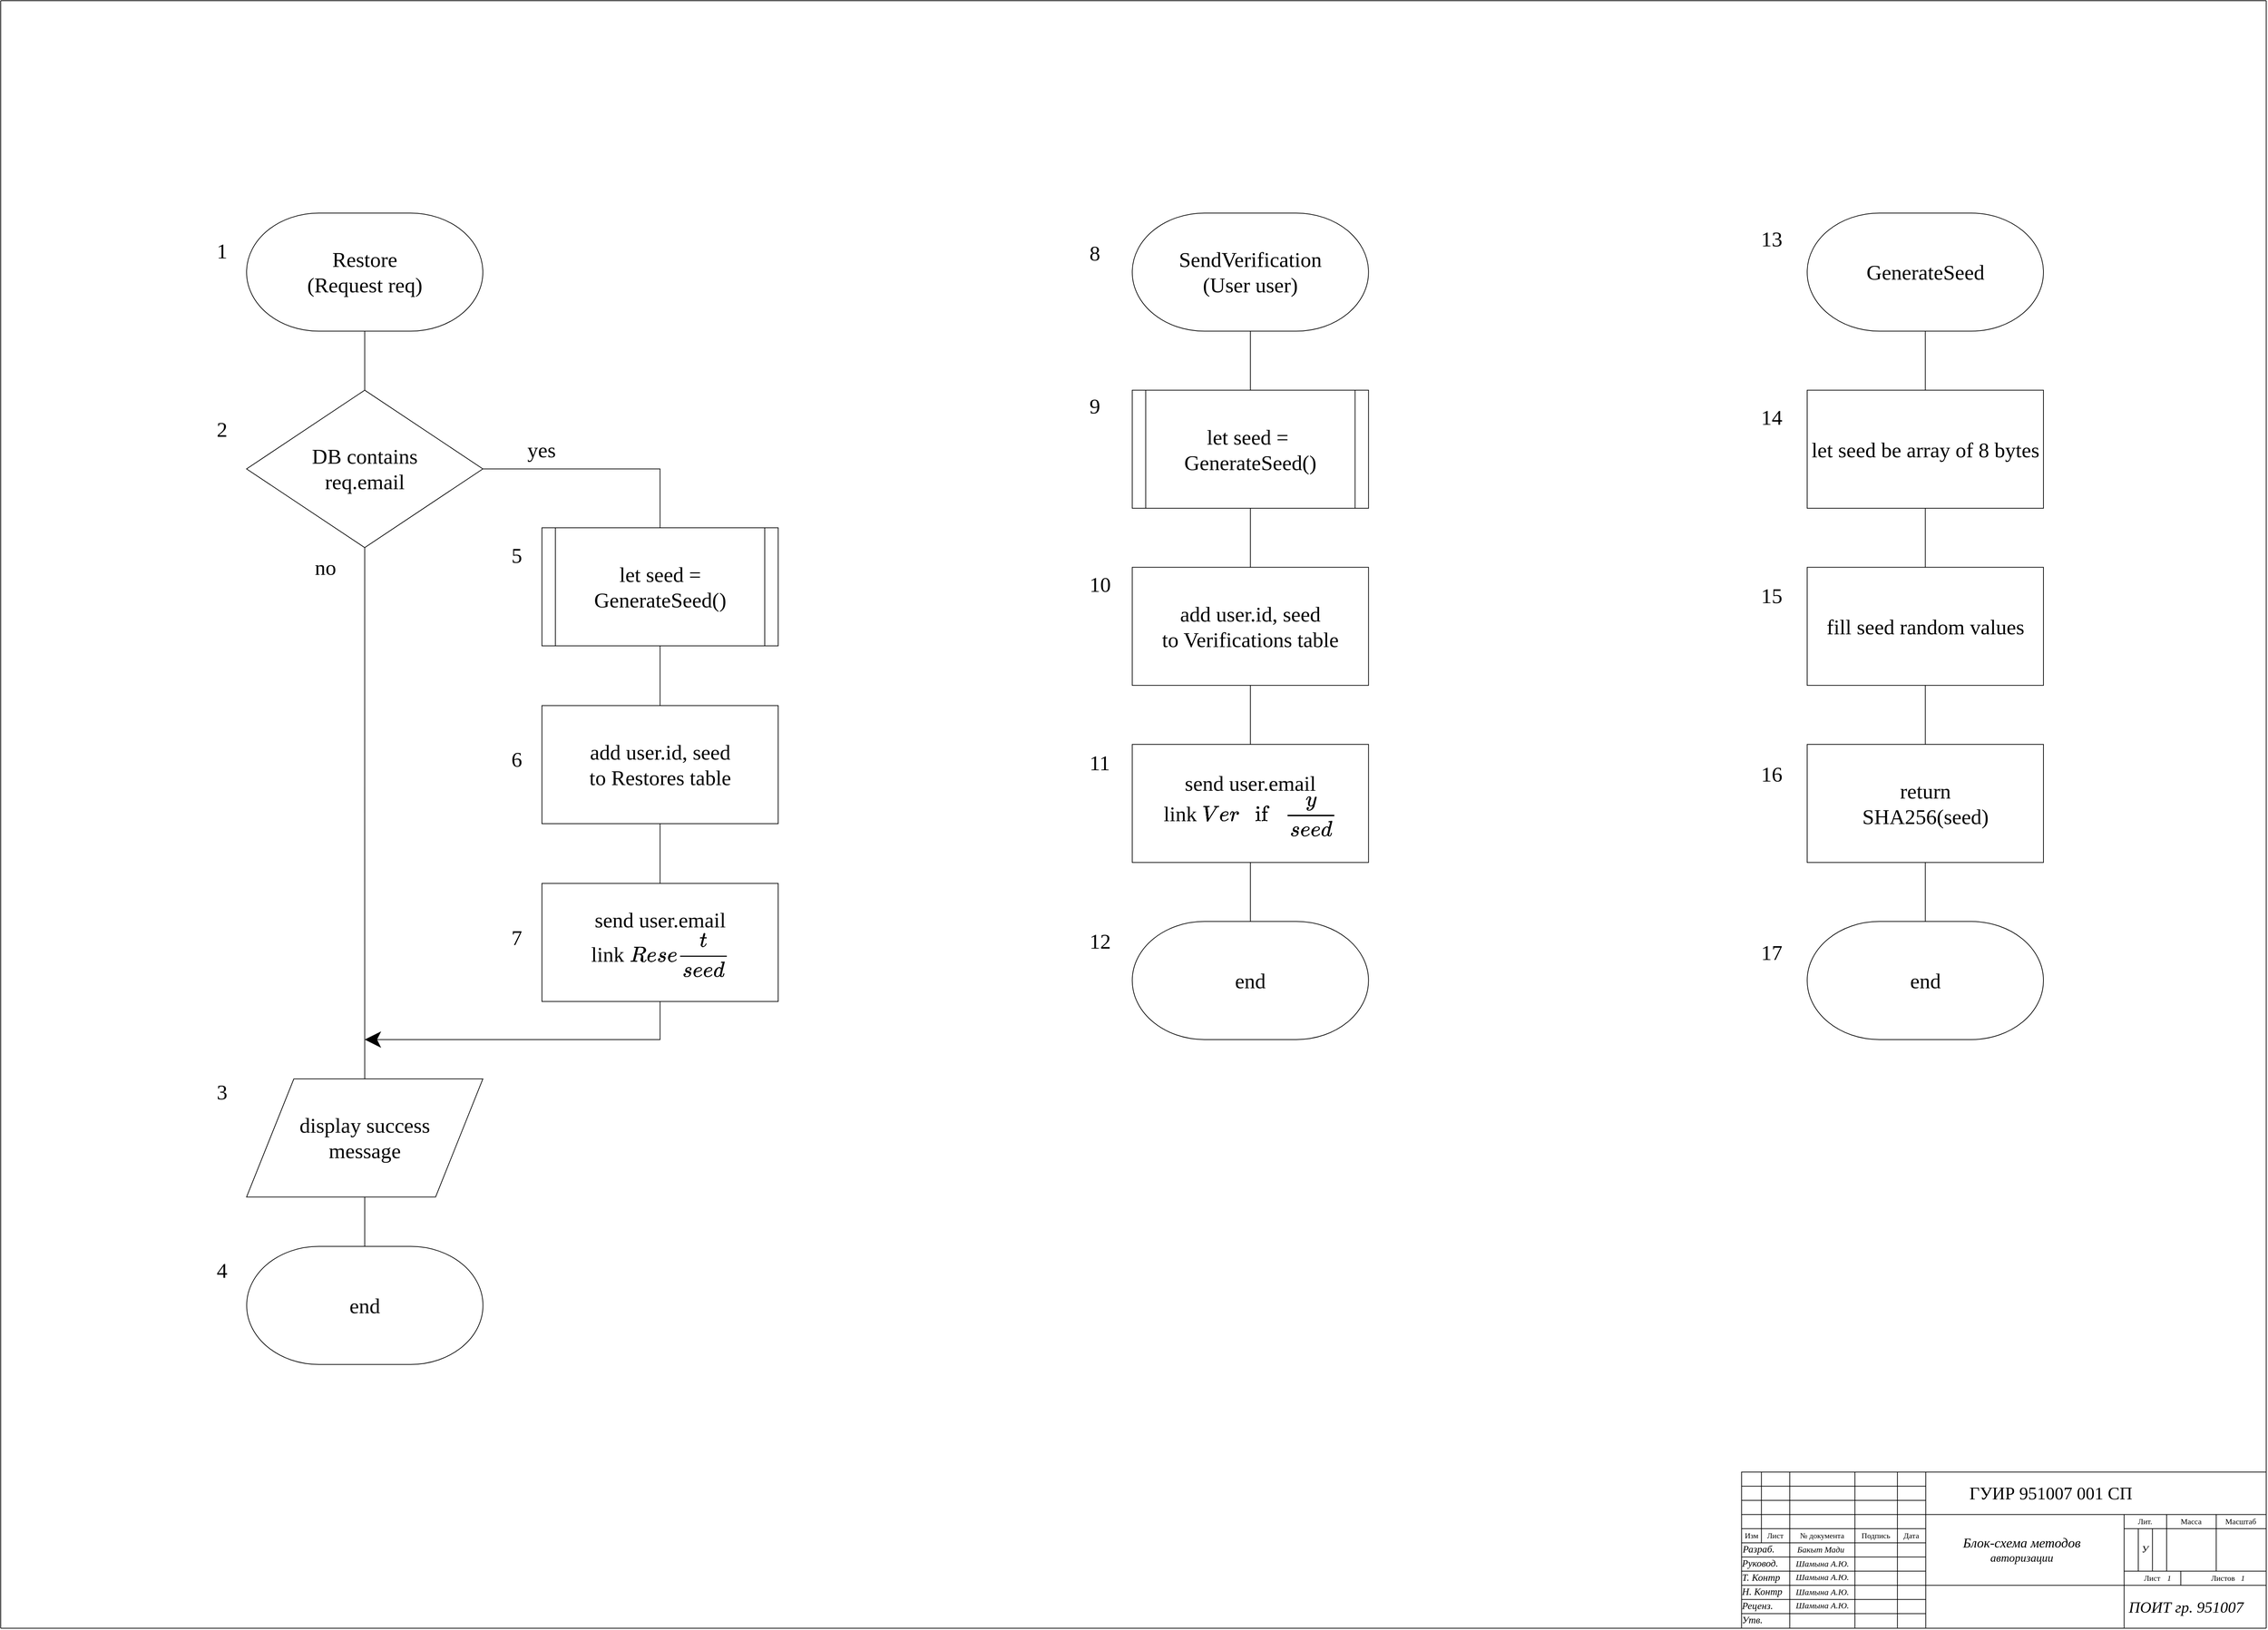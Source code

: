 <mxfile version="11.3.0" type="device" pages="1"><diagram id="W2iR79y-Zntl_1oU9Diz" name="Page-1"><mxGraphModel dx="3367" dy="2063" grid="1" gridSize="3.937" guides="1" tooltips="1" connect="1" arrows="1" fold="1" page="1" pageScale="1" pageWidth="3300" pageHeight="2339" math="0" shadow="0"><root><mxCell id="0"/><mxCell id="1" parent="0"/><mxCell id="3f8Hcnqa-kDIYTXK1o3N-198" value="" style="endArrow=none;html=1;fontFamily=Times New Roman;fontSize=30;strokeWidth=1;" edge="1" parent="1"><mxGeometry width="50" height="50" relative="1" as="geometry"><mxPoint x="80" y="20" as="sourcePoint"/><mxPoint x="80" y="2319" as="targetPoint"/></mxGeometry></mxCell><mxCell id="3f8Hcnqa-kDIYTXK1o3N-199" value="" style="endArrow=none;html=1;strokeWidth=1;fontFamily=Times New Roman;fontSize=30;" edge="1" parent="1"><mxGeometry width="50" height="50" relative="1" as="geometry"><mxPoint x="80" y="2319" as="sourcePoint"/><mxPoint x="3278" y="2319" as="targetPoint"/></mxGeometry></mxCell><mxCell id="3f8Hcnqa-kDIYTXK1o3N-200" value="" style="endArrow=none;html=1;strokeWidth=1;fontFamily=Times New Roman;fontSize=30;" edge="1" parent="1"><mxGeometry width="50" height="50" relative="1" as="geometry"><mxPoint x="3278" y="2319" as="sourcePoint"/><mxPoint x="3278" y="20" as="targetPoint"/></mxGeometry></mxCell><mxCell id="3f8Hcnqa-kDIYTXK1o3N-201" value="" style="endArrow=none;html=1;strokeWidth=1;fontFamily=Times New Roman;fontSize=30;" edge="1" parent="1"><mxGeometry width="50" height="50" relative="1" as="geometry"><mxPoint x="80" y="20" as="sourcePoint"/><mxPoint x="3278" y="20" as="targetPoint"/></mxGeometry></mxCell><mxCell id="3f8Hcnqa-kDIYTXK1o3N-205" value="&lt;p style=&quot;margin-left: 0 ; margin-right: 0 ; margin-top: 0px ; margin-bottom: 0px ; text-indent: 0 ; direction: ltr&quot;&gt;&lt;font style=&quot;font-size: 12px ; font-family: &amp;#34;times new roman&amp;#34; ; color: #000000 ; direction: ltr ; letter-spacing: 0px ; line-height: 120% ; opacity: 1&quot;&gt;&lt;i&gt;Шамына А.Ю.&lt;br&gt;&lt;/i&gt;&lt;/font&gt;&lt;/p&gt;" style="verticalAlign=middle;align=left;vsdxID=846;fillColor=none;gradientColor=none;shape=stencil(nZBLDoAgDERP0z3SIyjew0SURgSD+Lu9kMZoXLhwN9O+tukAlrNpJg1SzDH4QW/URgNYgZTkjA4UkwJUgGXng+6DX1zLfmoymdXo17xh5zmRJ6Q42BWCfc2oJfdAr+Yv+AP9Cb7OJ3H/2JG1HNGz/84klThPVCc=);strokeColor=none;spacingTop=-1;spacingBottom=-1;spacingLeft=-1;spacingRight=-1;labelBackgroundColor=none;rounded=0;html=1;whiteSpace=wrap;" vertex="1" parent="1"><mxGeometry x="2613.318" y="2239.358" width="84" height="16" as="geometry"/></mxCell><mxCell id="3f8Hcnqa-kDIYTXK1o3N-207" value="&lt;p style=&quot;margin-left: 0 ; margin-right: 0 ; margin-top: 0px ; margin-bottom: 0px ; text-indent: 0 ; direction: ltr&quot;&gt;&lt;font style=&quot;font-size: 12px ; font-family: &amp;#34;times new roman&amp;#34; ; color: #000000 ; direction: ltr ; letter-spacing: 0px ; line-height: 120% ; opacity: 1&quot;&gt;&lt;i&gt;Шамына А.Ю.&lt;br&gt;&lt;/i&gt;&lt;/font&gt;&lt;/p&gt;" style="verticalAlign=middle;align=left;vsdxID=846;fillColor=none;gradientColor=none;shape=stencil(nZBLDoAgDERP0z3SIyjew0SURgSD+Lu9kMZoXLhwN9O+tukAlrNpJg1SzDH4QW/URgNYgZTkjA4UkwJUgGXng+6DX1zLfmoymdXo17xh5zmRJ6Q42BWCfc2oJfdAr+Yv+AP9Cb7OJ3H/2JG1HNGz/84klThPVCc=);strokeColor=none;spacingTop=-1;spacingBottom=-1;spacingLeft=-1;spacingRight=-1;labelBackgroundColor=none;rounded=0;html=1;whiteSpace=wrap;" vertex="1" parent="1"><mxGeometry x="2613.192" y="2260.232" width="84" height="16" as="geometry"/></mxCell><mxCell id="3f8Hcnqa-kDIYTXK1o3N-208" value="&lt;p style=&quot;margin-left: 0 ; margin-right: 0 ; margin-top: 0px ; margin-bottom: 0px ; text-indent: 0 ; direction: ltr&quot;&gt;&lt;font style=&quot;font-size: 12px ; font-family: &amp;#34;times new roman&amp;#34; ; color: #000000 ; direction: ltr ; letter-spacing: 0px ; line-height: 120% ; opacity: 1&quot;&gt;&lt;i&gt;Шамына А.Ю.&lt;br&gt;&lt;/i&gt;&lt;/font&gt;&lt;/p&gt;" style="verticalAlign=middle;align=left;vsdxID=846;fillColor=none;gradientColor=none;shape=stencil(nZBLDoAgDERP0z3SIyjew0SURgSD+Lu9kMZoXLhwN9O+tukAlrNpJg1SzDH4QW/URgNYgZTkjA4UkwJUgGXng+6DX1zLfmoymdXo17xh5zmRJ6Q42BWCfc2oJfdAr+Yv+AP9Cb7OJ3H/2JG1HNGz/84klThPVCc=);strokeColor=none;spacingTop=-1;spacingBottom=-1;spacingLeft=-1;spacingRight=-1;labelBackgroundColor=none;rounded=0;html=1;whiteSpace=wrap;" vertex="1" parent="1"><mxGeometry x="2613.129" y="2279.169" width="84" height="16" as="geometry"/></mxCell><mxCell id="3f8Hcnqa-kDIYTXK1o3N-3" value="GenerateSeed" style="strokeWidth=1;html=1;shape=mxgraph.flowchart.terminator;whiteSpace=wrap;fontFamily=Times New Roman;fontSize=30;" vertex="1" parent="1"><mxGeometry x="2630" y="320" width="333.524" height="166.78" as="geometry"/></mxCell><mxCell id="3f8Hcnqa-kDIYTXK1o3N-4" value="let seed be array of 8 bytes" style="rounded=0;whiteSpace=wrap;html=1;strokeWidth=1;fontFamily=Times New Roman;fontSize=30;" vertex="1" parent="1"><mxGeometry x="2630" y="570.169" width="333.524" height="166.78" as="geometry"/></mxCell><mxCell id="3f8Hcnqa-kDIYTXK1o3N-24" value="" style="edgeStyle=orthogonalEdgeStyle;rounded=0;orthogonalLoop=1;jettySize=auto;html=1;endArrow=none;endFill=0;fontFamily=Times New Roman;fontSize=30;" edge="1" parent="1" source="3f8Hcnqa-kDIYTXK1o3N-3" target="3f8Hcnqa-kDIYTXK1o3N-4"><mxGeometry relative="1" as="geometry"/></mxCell><mxCell id="3f8Hcnqa-kDIYTXK1o3N-5" value="fill seed random values" style="rounded=0;whiteSpace=wrap;html=1;strokeWidth=1;fontFamily=Times New Roman;fontSize=30;" vertex="1" parent="1"><mxGeometry x="2630" y="820.339" width="333.524" height="166.78" as="geometry"/></mxCell><mxCell id="3f8Hcnqa-kDIYTXK1o3N-25" value="" style="edgeStyle=orthogonalEdgeStyle;rounded=0;orthogonalLoop=1;jettySize=auto;html=1;endArrow=none;endFill=0;fontFamily=Times New Roman;fontSize=30;" edge="1" parent="1" source="3f8Hcnqa-kDIYTXK1o3N-4" target="3f8Hcnqa-kDIYTXK1o3N-5"><mxGeometry relative="1" as="geometry"/></mxCell><mxCell id="3f8Hcnqa-kDIYTXK1o3N-6" value="return&lt;br style=&quot;font-size: 30px;&quot;&gt;SHA256(seed)" style="rounded=0;whiteSpace=wrap;html=1;strokeWidth=1;fontFamily=Times New Roman;fontSize=30;" vertex="1" parent="1"><mxGeometry x="2630" y="1070.508" width="333.524" height="166.78" as="geometry"/></mxCell><mxCell id="3f8Hcnqa-kDIYTXK1o3N-26" value="" style="edgeStyle=orthogonalEdgeStyle;rounded=0;orthogonalLoop=1;jettySize=auto;html=1;endArrow=none;endFill=0;fontFamily=Times New Roman;fontSize=30;" edge="1" parent="1" source="3f8Hcnqa-kDIYTXK1o3N-5" target="3f8Hcnqa-kDIYTXK1o3N-6"><mxGeometry relative="1" as="geometry"/></mxCell><mxCell id="3f8Hcnqa-kDIYTXK1o3N-8" value="end" style="strokeWidth=1;html=1;shape=mxgraph.flowchart.terminator;whiteSpace=wrap;fontFamily=Times New Roman;fontSize=30;" vertex="1" parent="1"><mxGeometry x="2630" y="1320.678" width="333.524" height="166.78" as="geometry"/></mxCell><mxCell id="3f8Hcnqa-kDIYTXK1o3N-27" value="" style="edgeStyle=orthogonalEdgeStyle;rounded=0;orthogonalLoop=1;jettySize=auto;html=1;endArrow=none;endFill=0;fontFamily=Times New Roman;fontSize=30;" edge="1" parent="1" source="3f8Hcnqa-kDIYTXK1o3N-6" target="3f8Hcnqa-kDIYTXK1o3N-8"><mxGeometry relative="1" as="geometry"/></mxCell><mxCell id="3f8Hcnqa-kDIYTXK1o3N-9" value="SendVerification&lt;br style=&quot;font-size: 30px;&quot;&gt;(User user)" style="strokeWidth=1;html=1;shape=mxgraph.flowchart.terminator;whiteSpace=wrap;fontFamily=Times New Roman;fontSize=30;" vertex="1" parent="1"><mxGeometry x="1677.286" y="320" width="333.524" height="166.78" as="geometry"/></mxCell><mxCell id="3f8Hcnqa-kDIYTXK1o3N-10" value="let seed =&amp;nbsp;&lt;br style=&quot;font-size: 30px;&quot;&gt;GenerateSeed()" style="shape=process;whiteSpace=wrap;html=1;backgroundOutline=1;strokeWidth=1;comic=0;glass=0;strokeColor=#000000;rounded=0;size=0.057;fontFamily=Times New Roman;fontSize=30;fontColor=#000000;align=center;fillColor=#ffffff;" vertex="1" parent="1"><mxGeometry x="1677.286" y="570.169" width="333.524" height="166.78" as="geometry"/></mxCell><mxCell id="3f8Hcnqa-kDIYTXK1o3N-28" value="" style="edgeStyle=orthogonalEdgeStyle;rounded=0;orthogonalLoop=1;jettySize=auto;html=1;endArrow=none;endFill=0;fontFamily=Times New Roman;fontSize=30;" edge="1" parent="1" source="3f8Hcnqa-kDIYTXK1o3N-9" target="3f8Hcnqa-kDIYTXK1o3N-10"><mxGeometry relative="1" as="geometry"/></mxCell><mxCell id="3f8Hcnqa-kDIYTXK1o3N-11" value="add user.id, seed&lt;br style=&quot;font-size: 30px;&quot;&gt;to Verifications table" style="rounded=0;whiteSpace=wrap;html=1;strokeWidth=1;fontFamily=Times New Roman;fontSize=30;" vertex="1" parent="1"><mxGeometry x="1677.286" y="820.339" width="333.524" height="166.78" as="geometry"/></mxCell><mxCell id="3f8Hcnqa-kDIYTXK1o3N-29" value="" style="edgeStyle=orthogonalEdgeStyle;rounded=0;orthogonalLoop=1;jettySize=auto;html=1;endArrow=none;endFill=0;fontFamily=Times New Roman;fontSize=30;" edge="1" parent="1" source="3f8Hcnqa-kDIYTXK1o3N-10" target="3f8Hcnqa-kDIYTXK1o3N-11"><mxGeometry relative="1" as="geometry"/></mxCell><mxCell id="3f8Hcnqa-kDIYTXK1o3N-12" value="send user.email&lt;br style=&quot;font-size: 30px;&quot;&gt;link `Verify/{seed}`" style="rounded=0;whiteSpace=wrap;html=1;strokeWidth=1;fontFamily=Times New Roman;fontSize=30;" vertex="1" parent="1"><mxGeometry x="1677.286" y="1070.508" width="333.524" height="166.78" as="geometry"/></mxCell><mxCell id="3f8Hcnqa-kDIYTXK1o3N-30" value="" style="edgeStyle=orthogonalEdgeStyle;rounded=0;orthogonalLoop=1;jettySize=auto;html=1;endArrow=none;endFill=0;fontFamily=Times New Roman;fontSize=30;" edge="1" parent="1" source="3f8Hcnqa-kDIYTXK1o3N-11" target="3f8Hcnqa-kDIYTXK1o3N-12"><mxGeometry relative="1" as="geometry"/></mxCell><mxCell id="3f8Hcnqa-kDIYTXK1o3N-13" value="end" style="strokeWidth=1;html=1;shape=mxgraph.flowchart.terminator;whiteSpace=wrap;fontFamily=Times New Roman;fontSize=30;" vertex="1" parent="1"><mxGeometry x="1677.286" y="1320.678" width="333.524" height="166.78" as="geometry"/></mxCell><mxCell id="3f8Hcnqa-kDIYTXK1o3N-31" value="" style="edgeStyle=orthogonalEdgeStyle;rounded=0;orthogonalLoop=1;jettySize=auto;html=1;endArrow=none;endFill=0;fontFamily=Times New Roman;fontSize=30;" edge="1" parent="1" source="3f8Hcnqa-kDIYTXK1o3N-12" target="3f8Hcnqa-kDIYTXK1o3N-13"><mxGeometry relative="1" as="geometry"/></mxCell><mxCell id="3f8Hcnqa-kDIYTXK1o3N-14" value="Restore&lt;br style=&quot;font-size: 30px;&quot;&gt;(Request req)" style="strokeWidth=1;html=1;shape=mxgraph.flowchart.terminator;whiteSpace=wrap;fontFamily=Times New Roman;fontSize=30;fontStyle=0" vertex="1" parent="1"><mxGeometry x="427.071" y="320" width="333.524" height="166.78" as="geometry"/></mxCell><mxCell id="3f8Hcnqa-kDIYTXK1o3N-15" value="DB contains&lt;br style=&quot;font-size: 30px;&quot;&gt;req.email" style="strokeWidth=1;html=1;shape=mxgraph.flowchart.decision;whiteSpace=wrap;fontFamily=Times New Roman;fontSize=30;fontStyle=0" vertex="1" parent="1"><mxGeometry x="427.071" y="570.169" width="333.524" height="222.373" as="geometry"/></mxCell><mxCell id="3f8Hcnqa-kDIYTXK1o3N-32" value="" style="edgeStyle=orthogonalEdgeStyle;rounded=0;orthogonalLoop=1;jettySize=auto;html=1;endArrow=none;endFill=0;fontFamily=Times New Roman;fontSize=30;fontStyle=0" edge="1" parent="1" source="3f8Hcnqa-kDIYTXK1o3N-14" target="3f8Hcnqa-kDIYTXK1o3N-15"><mxGeometry relative="1" as="geometry"/></mxCell><mxCell id="3f8Hcnqa-kDIYTXK1o3N-16" value="let seed =&lt;br style=&quot;font-size: 30px;&quot;&gt;GenerateSeed()" style="shape=process;whiteSpace=wrap;html=1;backgroundOutline=1;strokeWidth=1;comic=0;glass=0;strokeColor=#000000;rounded=0;size=0.057;fontFamily=Times New Roman;fontSize=30;fontColor=#000000;align=center;fillColor=#ffffff;fontStyle=0" vertex="1" parent="1"><mxGeometry x="843.976" y="764.542" width="333.524" height="166.78" as="geometry"/></mxCell><mxCell id="3f8Hcnqa-kDIYTXK1o3N-34" style="edgeStyle=orthogonalEdgeStyle;rounded=0;orthogonalLoop=1;jettySize=auto;html=1;exitX=1;exitY=0.5;exitDx=0;exitDy=0;exitPerimeter=0;entryX=0.5;entryY=0;entryDx=0;entryDy=0;endArrow=none;endFill=0;fontFamily=Times New Roman;fontSize=30;fontStyle=0" edge="1" parent="1" source="3f8Hcnqa-kDIYTXK1o3N-15" target="3f8Hcnqa-kDIYTXK1o3N-16"><mxGeometry relative="1" as="geometry"/></mxCell><mxCell id="3f8Hcnqa-kDIYTXK1o3N-17" value="add user.id, seed&lt;br style=&quot;font-size: 30px;&quot;&gt;to Restores table" style="rounded=0;whiteSpace=wrap;html=1;strokeWidth=1;fontFamily=Times New Roman;fontSize=30;fontStyle=0" vertex="1" parent="1"><mxGeometry x="843.976" y="1015.712" width="333.524" height="166.78" as="geometry"/></mxCell><mxCell id="3f8Hcnqa-kDIYTXK1o3N-35" value="" style="edgeStyle=orthogonalEdgeStyle;rounded=0;orthogonalLoop=1;jettySize=auto;html=1;endArrow=none;endFill=0;fontFamily=Times New Roman;fontSize=30;fontStyle=0" edge="1" parent="1" source="3f8Hcnqa-kDIYTXK1o3N-16" target="3f8Hcnqa-kDIYTXK1o3N-17"><mxGeometry relative="1" as="geometry"/></mxCell><mxCell id="3f8Hcnqa-kDIYTXK1o3N-38" style="edgeStyle=elbowEdgeStyle;rounded=0;orthogonalLoop=1;jettySize=auto;html=1;exitX=0.5;exitY=1;exitDx=0;exitDy=0;endArrow=classic;endFill=1;elbow=vertical;fontFamily=Times New Roman;fontSize=30;fontStyle=0;endSize=20;" edge="1" parent="1" source="3f8Hcnqa-kDIYTXK1o3N-18"><mxGeometry relative="1" as="geometry"><mxPoint x="593.833" y="1487.458" as="targetPoint"/><Array as="points"><mxPoint x="899.563" y="1487.458"/></Array></mxGeometry></mxCell><mxCell id="3f8Hcnqa-kDIYTXK1o3N-18" value="send user.email&lt;br style=&quot;font-size: 30px;&quot;&gt;link `Reset/{seed}`" style="rounded=0;whiteSpace=wrap;html=1;strokeWidth=1;fontFamily=Times New Roman;fontSize=30;fontStyle=0" vertex="1" parent="1"><mxGeometry x="843.976" y="1266.881" width="333.524" height="166.78" as="geometry"/></mxCell><mxCell id="3f8Hcnqa-kDIYTXK1o3N-36" value="" style="edgeStyle=orthogonalEdgeStyle;rounded=0;orthogonalLoop=1;jettySize=auto;html=1;endArrow=none;endFill=0;fontFamily=Times New Roman;fontSize=30;fontStyle=0" edge="1" parent="1" source="3f8Hcnqa-kDIYTXK1o3N-17" target="3f8Hcnqa-kDIYTXK1o3N-18"><mxGeometry relative="1" as="geometry"/></mxCell><mxCell id="3f8Hcnqa-kDIYTXK1o3N-19" value="display success&lt;br style=&quot;font-size: 30px;&quot;&gt;message" style="shape=parallelogram;perimeter=parallelogramPerimeter;whiteSpace=wrap;html=1;strokeWidth=1;fontFamily=Times New Roman;fontSize=30;fontStyle=0" vertex="1" parent="1"><mxGeometry x="427.071" y="1543.051" width="333.524" height="166.78" as="geometry"/></mxCell><mxCell id="3f8Hcnqa-kDIYTXK1o3N-33" style="edgeStyle=orthogonalEdgeStyle;rounded=0;orthogonalLoop=1;jettySize=auto;html=1;exitX=0.5;exitY=1;exitDx=0;exitDy=0;exitPerimeter=0;endArrow=none;endFill=0;fontFamily=Times New Roman;fontSize=30;fontStyle=0" edge="1" parent="1" source="3f8Hcnqa-kDIYTXK1o3N-15" target="3f8Hcnqa-kDIYTXK1o3N-19"><mxGeometry relative="1" as="geometry"/></mxCell><mxCell id="3f8Hcnqa-kDIYTXK1o3N-37" value="" style="edgeStyle=orthogonalEdgeStyle;rounded=0;orthogonalLoop=1;jettySize=auto;html=1;endArrow=none;endFill=0;fontFamily=Times New Roman;fontSize=30;fontStyle=4" edge="1" parent="1" source="3f8Hcnqa-kDIYTXK1o3N-19"><mxGeometry relative="1" as="geometry"><mxPoint x="593.833" y="1793.22" as="targetPoint"/></mxGeometry></mxCell><mxCell id="3f8Hcnqa-kDIYTXK1o3N-39" value="yes" style="text;html=1;strokeColor=none;fillColor=none;align=center;verticalAlign=middle;whiteSpace=wrap;rounded=0;fontFamily=Times New Roman;fontSize=30;fontStyle=0" vertex="1" parent="1"><mxGeometry x="788.389" y="625.763" width="111.175" height="55.593" as="geometry"/></mxCell><mxCell id="3f8Hcnqa-kDIYTXK1o3N-40" value="no" style="text;html=1;strokeColor=none;fillColor=none;align=center;verticalAlign=middle;whiteSpace=wrap;rounded=0;fontFamily=Times New Roman;fontSize=30;fontStyle=0" vertex="1" parent="1"><mxGeometry x="482.659" y="792.542" width="111.175" height="55.593" as="geometry"/></mxCell><mxCell id="3f8Hcnqa-kDIYTXK1o3N-209" value="end" style="strokeWidth=1;html=1;shape=mxgraph.flowchart.terminator;whiteSpace=wrap;fontFamily=Times New Roman;fontSize=30;" vertex="1" parent="1"><mxGeometry x="427.223" y="1779.615" width="333.524" height="166.78" as="geometry"/></mxCell><mxCell id="3f8Hcnqa-kDIYTXK1o3N-210" value="1&lt;br&gt;&lt;br&gt;&lt;br&gt;&lt;br&gt;&lt;br&gt;&lt;br&gt;&lt;br&gt;2&lt;br&gt;&lt;br&gt;&lt;br&gt;&lt;br&gt;&lt;br&gt;&lt;br&gt;&lt;br&gt;&lt;br&gt;&lt;br&gt;&lt;br&gt;&lt;br&gt;&lt;br&gt;&lt;br&gt;&lt;br&gt;&lt;br&gt;&lt;br&gt;&lt;br&gt;&lt;br&gt;&lt;br&gt;&lt;br&gt;&lt;br&gt;&lt;br&gt;&lt;br&gt;&lt;br&gt;&lt;br&gt;&lt;br&gt;3&lt;br&gt;&lt;br&gt;&lt;br&gt;&lt;br&gt;&lt;br&gt;&lt;br&gt;&lt;br&gt;4" style="text;html=1;resizable=0;points=[];autosize=1;align=left;verticalAlign=top;spacingTop=-4;fontSize=30;fontFamily=Times New Roman;" vertex="1" parent="1"><mxGeometry x="383" y="353" width="27.559" height="1476.375" as="geometry"/></mxCell><mxCell id="3f8Hcnqa-kDIYTXK1o3N-211" value="5&lt;br&gt;&lt;br&gt;&lt;br&gt;&lt;br&gt;&lt;br&gt;&lt;br&gt;&lt;br&gt;&lt;br&gt;6&lt;br&gt;&lt;br&gt;&lt;br&gt;&lt;br&gt;&lt;br&gt;&lt;br&gt;&lt;br&gt;7" style="text;html=1;resizable=0;points=[];autosize=1;align=left;verticalAlign=top;spacingTop=-4;fontSize=30;fontFamily=Times New Roman;" vertex="1" parent="1"><mxGeometry x="799" y="783" width="27.559" height="578.739" as="geometry"/></mxCell><mxCell id="3f8Hcnqa-kDIYTXK1o3N-212" value="8&lt;br&gt;&lt;br&gt;&lt;br&gt;&lt;br&gt;&lt;br&gt;&lt;br&gt;9&lt;br&gt;&lt;br&gt;&lt;br&gt;&lt;br&gt;&lt;br&gt;&lt;br&gt;&lt;br&gt;10&lt;br&gt;&lt;br&gt;&lt;br&gt;&lt;br&gt;&lt;br&gt;&lt;br&gt;&lt;br&gt;11&lt;br&gt;&lt;br&gt;&lt;br&gt;&lt;br&gt;&lt;br&gt;&lt;br&gt;&lt;br&gt;12" style="text;html=1;resizable=0;points=[];autosize=1;align=left;verticalAlign=top;spacingTop=-4;fontSize=30;fontFamily=Times New Roman;" vertex="1" parent="1"><mxGeometry x="1615" y="356" width="43.307" height="1011.809" as="geometry"/></mxCell><mxCell id="3f8Hcnqa-kDIYTXK1o3N-213" value="13&lt;br&gt;&lt;br&gt;&lt;br&gt;&lt;br&gt;&lt;br&gt;&lt;br&gt;&lt;br&gt;14&lt;br&gt;&lt;br&gt;&lt;br&gt;&lt;br&gt;&lt;br&gt;&lt;br&gt;&lt;br&gt;15&lt;br&gt;&lt;br&gt;&lt;br&gt;&lt;br&gt;&lt;br&gt;&lt;br&gt;&lt;br&gt;16&lt;br&gt;&lt;br&gt;&lt;br&gt;&lt;br&gt;&lt;br&gt;&lt;br&gt;&lt;br&gt;17" style="text;html=1;resizable=0;points=[];autosize=1;align=left;verticalAlign=top;spacingTop=-4;fontSize=30;fontFamily=Times New Roman;" vertex="1" parent="1"><mxGeometry x="2563" y="336" width="43.307" height="1047.242" as="geometry"/></mxCell><mxCell id="3f8Hcnqa-kDIYTXK1o3N-41" parent="0"/><mxCell id="3f8Hcnqa-kDIYTXK1o3N-204" value="" style="group" vertex="1" connectable="0" parent="3f8Hcnqa-kDIYTXK1o3N-41"><mxGeometry x="2537.396" y="2098.421" width="740" height="220" as="geometry"/></mxCell><mxCell id="3f8Hcnqa-kDIYTXK1o3N-196" value="" style="group" vertex="1" connectable="0" parent="3f8Hcnqa-kDIYTXK1o3N-204"><mxGeometry width="740" height="220" as="geometry"/></mxCell><mxCell id="3f8Hcnqa-kDIYTXK1o3N-195" value="" style="group" vertex="1" connectable="0" parent="3f8Hcnqa-kDIYTXK1o3N-196"><mxGeometry width="740" height="220" as="geometry"/></mxCell><mxCell id="3f8Hcnqa-kDIYTXK1o3N-42" style="vsdxID=801;fillColor=none;gradientColor=none;strokeColor=none;spacingTop=-1;spacingBottom=-1;spacingLeft=-1;spacingRight=-1;labelBackgroundColor=none;rounded=0;html=1;whiteSpace=wrap;" vertex="1" parent="3f8Hcnqa-kDIYTXK1o3N-195"><mxGeometry width="740" height="220" as="geometry"/></mxCell><mxCell id="3f8Hcnqa-kDIYTXK1o3N-43" style="vsdxID=802;fillColor=#ffffff;gradientColor=none;shape=stencil(nY9LDoAgDERP0z3SI/i5BwkoRAUC+Lu9kGo0Lt3NtK/tFLCOWngFnMUU3Kg2I5MGbIBzY7UKJmUF2ALWvQtqCG6xkrwXhSxqdmvZsNNcxViZ4ewgT64jdDL2hf4E7wsXmsWThd549765c4l+xvYE);strokeColor=#000000;spacingTop=-1;spacingBottom=-1;spacingLeft=-1;spacingRight=-1;labelBackgroundColor=#ffffff;rounded=0;html=1;whiteSpace=wrap;" vertex="1" parent="3f8Hcnqa-kDIYTXK1o3N-42"><mxGeometry width="740" height="220" as="geometry"/></mxCell><mxCell id="3f8Hcnqa-kDIYTXK1o3N-44" value="&lt;font style=&quot;font-size:11px;font-family:Times New Roman;color:#000000;direction:ltr;letter-spacing:0px;line-height:120%;opacity:1&quot;&gt;Изм&lt;br/&gt;&lt;/font&gt;" style="verticalAlign=middle;align=center;vsdxID=828;fillColor=none;gradientColor=none;shape=stencil(nZBLDoAgDERP0z3SIyjew0SURgSD+Lu9kMZoXLhwN9O+tukAlrNpJg1SzDH4QW/URgNYgZTkjA4UkwJUgGXng+6DX1zLfmoymdXo17xh5zmRJ6Q42BWCfc2oJfdAr+Yv+AP9Cb7OJ3H/2JG1HNGz/84klThPVCc=);strokeColor=none;spacingTop=-1;spacingBottom=-1;spacingLeft=-1;spacingRight=-1;labelBackgroundColor=none;rounded=0;html=1;whiteSpace=wrap;" vertex="1" parent="3f8Hcnqa-kDIYTXK1o3N-42"><mxGeometry y="82" width="29" height="16" as="geometry"/></mxCell><mxCell id="3f8Hcnqa-kDIYTXK1o3N-45" value="&lt;font style=&quot;font-size:11px;font-family:Times New Roman;color:#000000;direction:ltr;letter-spacing:0px;line-height:120%;opacity:1&quot;&gt;Лист&lt;br/&gt;&lt;/font&gt;" style="verticalAlign=middle;align=center;vsdxID=829;fillColor=none;gradientColor=none;shape=stencil(nZBLDoAgDERP0z3SIyjew0SURgSD+Lu9kMZoXLhwN9O+tukAlrNpJg1SzDH4QW/URgNYgZTkjA4UkwJUgGXng+6DX1zLfmoymdXo17xh5zmRJ6Q42BWCfc2oJfdAr+Yv+AP9Cb7OJ3H/2JG1HNGz/84klThPVCc=);strokeColor=none;spacingTop=-1;spacingBottom=-1;spacingLeft=-1;spacingRight=-1;labelBackgroundColor=none;rounded=0;html=1;whiteSpace=wrap;" vertex="1" parent="3f8Hcnqa-kDIYTXK1o3N-42"><mxGeometry x="30" y="82" width="36" height="16" as="geometry"/></mxCell><mxCell id="3f8Hcnqa-kDIYTXK1o3N-46" value="&lt;font style=&quot;font-size:11px;font-family:Times New Roman;color:#000000;direction:ltr;letter-spacing:0px;line-height:120%;opacity:1&quot;&gt;№ документа&lt;br/&gt;&lt;/font&gt;" style="verticalAlign=middle;align=center;vsdxID=830;fillColor=none;gradientColor=none;shape=stencil(nZBLDoAgDERP0z3SIyjew0SURgSD+Lu9kMZoXLhwN9O+tukAlrNpJg1SzDH4QW/URgNYgZTkjA4UkwJUgGXng+6DX1zLfmoymdXo17xh5zmRJ6Q42BWCfc2oJfdAr+Yv+AP9Cb7OJ3H/2JG1HNGz/84klThPVCc=);strokeColor=none;spacingTop=-1;spacingBottom=-1;spacingLeft=-1;spacingRight=-1;labelBackgroundColor=none;rounded=0;html=1;whiteSpace=wrap;" vertex="1" parent="3f8Hcnqa-kDIYTXK1o3N-42"><mxGeometry x="70" y="82" width="88" height="16" as="geometry"/></mxCell><mxCell id="3f8Hcnqa-kDIYTXK1o3N-47" value="&lt;font style=&quot;font-size:11px;font-family:Times New Roman;color:#000000;direction:ltr;letter-spacing:0px;line-height:120%;opacity:1&quot;&gt;Подпись&lt;br/&gt;&lt;/font&gt;" style="verticalAlign=middle;align=center;vsdxID=831;fillColor=none;gradientColor=none;shape=stencil(nZBLDoAgDERP0z3SIyjew0SURgSD+Lu9kMZoXLhwN9O+tukAlrNpJg1SzDH4QW/URgNYgZTkjA4UkwJUgGXng+6DX1zLfmoymdXo17xh5zmRJ6Q42BWCfc2oJfdAr+Yv+AP9Cb7OJ3H/2JG1HNGz/84klThPVCc=);strokeColor=none;spacingTop=-1;spacingBottom=-1;spacingLeft=-1;spacingRight=-1;labelBackgroundColor=none;rounded=0;html=1;whiteSpace=wrap;" vertex="1" parent="3f8Hcnqa-kDIYTXK1o3N-42"><mxGeometry x="162" y="82" width="56" height="16" as="geometry"/></mxCell><mxCell id="3f8Hcnqa-kDIYTXK1o3N-48" value="&lt;font style=&quot;font-size:11px;font-family:Times New Roman;color:#000000;direction:ltr;letter-spacing:0px;line-height:120%;opacity:1&quot;&gt;Дата&lt;br/&gt;&lt;/font&gt;" style="verticalAlign=middle;align=center;vsdxID=832;fillColor=none;gradientColor=none;shape=stencil(nZBLDoAgDERP0z3SIyjew0SURgSD+Lu9kMZoXLhwN9O+tukAlrNpJg1SzDH4QW/URgNYgZTkjA4UkwJUgGXng+6DX1zLfmoymdXo17xh5zmRJ6Q42BWCfc2oJfdAr+Yv+AP9Cb7OJ3H/2JG1HNGz/84klThPVCc=);strokeColor=none;spacingTop=-1;spacingBottom=-1;spacingLeft=-1;spacingRight=-1;labelBackgroundColor=none;rounded=0;html=1;whiteSpace=wrap;" vertex="1" parent="3f8Hcnqa-kDIYTXK1o3N-42"><mxGeometry x="222" y="82" width="36" height="16" as="geometry"/></mxCell><mxCell id="3f8Hcnqa-kDIYTXK1o3N-49" value="&lt;font style=&quot;font-size:11px;font-family:Times New Roman;color:#000000;direction:ltr;letter-spacing:0px;line-height:120%;opacity:1&quot;&gt;Лит.&lt;br/&gt;&lt;/font&gt;" style="verticalAlign=middle;align=center;vsdxID=833;fillColor=none;gradientColor=none;shape=stencil(nZBLDoAgDERP0z3SIyjew0SURgSD+Lu9kMZoXLhwN9O+tukAlrNpJg1SzDH4QW/URgNYgZTkjA4UkwJUgGXng+6DX1zLfmoymdXo17xh5zmRJ6Q42BWCfc2oJfdAr+Yv+AP9Cb7OJ3H/2JG1HNGz/84klThPVCc=);strokeColor=none;spacingTop=-1;spacingBottom=-1;spacingLeft=-1;spacingRight=-1;labelBackgroundColor=none;rounded=0;html=1;whiteSpace=wrap;" vertex="1" parent="3f8Hcnqa-kDIYTXK1o3N-42"><mxGeometry x="542" y="62" width="56" height="16" as="geometry"/></mxCell><mxCell id="3f8Hcnqa-kDIYTXK1o3N-50" value="&lt;font style=&quot;font-size:11px;font-family:Times New Roman;color:#000000;direction:ltr;letter-spacing:0px;line-height:120%;opacity:1&quot;&gt;Масса&lt;br/&gt;&lt;/font&gt;" style="verticalAlign=middle;align=center;vsdxID=834;fillColor=none;gradientColor=none;shape=stencil(nZBLDoAgDERP0z3SIyjew0SURgSD+Lu9kMZoXLhwN9O+tukAlrNpJg1SzDH4QW/URgNYgZTkjA4UkwJUgGXng+6DX1zLfmoymdXo17xh5zmRJ6Q42BWCfc2oJfdAr+Yv+AP9Cb7OJ3H/2JG1HNGz/84klThPVCc=);strokeColor=none;spacingTop=-1;spacingBottom=-1;spacingLeft=-1;spacingRight=-1;labelBackgroundColor=none;rounded=0;html=1;whiteSpace=wrap;" vertex="1" parent="3f8Hcnqa-kDIYTXK1o3N-42"><mxGeometry x="602" y="62" width="66" height="16" as="geometry"/></mxCell><mxCell id="3f8Hcnqa-kDIYTXK1o3N-51" value="&lt;font style=&quot;font-size:11px;font-family:Times New Roman;color:#000000;direction:ltr;letter-spacing:0px;line-height:120%;opacity:1&quot;&gt;Масштаб&lt;br/&gt;&lt;/font&gt;" style="verticalAlign=middle;align=center;vsdxID=835;fillColor=none;gradientColor=none;shape=stencil(nZBLDoAgDERP0z3SIyjew0SURgSD+Lu9kMZoXLhwN9O+tukAlrNpJg1SzDH4QW/URgNYgZTkjA4UkwJUgGXng+6DX1zLfmoymdXo17xh5zmRJ6Q42BWCfc2oJfdAr+Yv+AP9Cb7OJ3H/2JG1HNGz/84klThPVCc=);strokeColor=none;spacingTop=-1;spacingBottom=-1;spacingLeft=-1;spacingRight=-1;labelBackgroundColor=none;rounded=0;html=1;whiteSpace=wrap;" vertex="1" parent="3f8Hcnqa-kDIYTXK1o3N-42"><mxGeometry x="672" y="62" width="66" height="16" as="geometry"/></mxCell><mxCell id="3f8Hcnqa-kDIYTXK1o3N-52" value="&lt;font style=&quot;font-size:11px;font-family:Times New Roman;color:#000000;direction:ltr;letter-spacing:0px;line-height:120%;opacity:1&quot;&gt;Лист&lt;br/&gt;&lt;/font&gt;" style="verticalAlign=middle;align=center;vsdxID=836;fillColor=none;gradientColor=none;shape=stencil(nZBLDoAgDERP0z3SIyjew0SURgSD+Lu9kMZoXLhwN9O+tukAlrNpJg1SzDH4QW/URgNYgZTkjA4UkwJUgGXng+6DX1zLfmoymdXo17xh5zmRJ6Q42BWCfc2oJfdAr+Yv+AP9Cb7OJ3H/2JG1HNGz/84klThPVCc=);strokeColor=none;spacingTop=-1;spacingBottom=-1;spacingLeft=-1;spacingRight=-1;labelBackgroundColor=none;rounded=0;html=1;whiteSpace=wrap;" vertex="1" parent="3f8Hcnqa-kDIYTXK1o3N-42"><mxGeometry x="542" y="142" width="76" height="16" as="geometry"/></mxCell><mxCell id="3f8Hcnqa-kDIYTXK1o3N-53" value="&lt;font style=&quot;font-size:11px;font-family:Times New Roman;color:#000000;direction:ltr;letter-spacing:0px;line-height:120%;opacity:1&quot;&gt;Листов&lt;br/&gt;&lt;/font&gt;" style="verticalAlign=middle;align=center;vsdxID=837;fillColor=none;gradientColor=none;shape=stencil(nZBLDoAgDERP0z3SIyjew0SURgSD+Lu9kMZoXLhwN9O+tukAlrNpJg1SzDH4QW/URgNYgZTkjA4UkwJUgGXng+6DX1zLfmoymdXo17xh5zmRJ6Q42BWCfc2oJfdAr+Yv+AP9Cb7OJ3H/2JG1HNGz/84klThPVCc=);strokeColor=none;spacingTop=-1;spacingBottom=-1;spacingLeft=-1;spacingRight=-1;labelBackgroundColor=none;rounded=0;html=1;whiteSpace=wrap;" vertex="1" parent="3f8Hcnqa-kDIYTXK1o3N-42"><mxGeometry x="622" y="142" width="116" height="16" as="geometry"/></mxCell><mxCell id="3f8Hcnqa-kDIYTXK1o3N-54" value="&lt;p style=&quot;align:left;margin-left:0;margin-right:0;margin-top:0px;margin-bottom:0px;text-indent:0;valign:middle;direction:ltr;&quot;&gt;&lt;font style=&quot;font-size:14px;font-family:Times New Roman;color:#000000;direction:ltr;letter-spacing:0px;line-height:120%;opacity:1&quot;&gt;&lt;i&gt;Разраб.&lt;br/&gt;&lt;/i&gt;&lt;/font&gt;&lt;/p&gt;" style="verticalAlign=middle;align=left;vsdxID=838;fillColor=none;gradientColor=none;shape=stencil(nZBLDoAgDERP0z3SIyjew0SURgSD+Lu9kMZoXLhwN9O+tukAlrNpJg1SzDH4QW/URgNYgZTkjA4UkwJUgGXng+6DX1zLfmoymdXo17xh5zmRJ6Q42BWCfc2oJfdAr+Yv+AP9Cb7OJ3H/2JG1HNGz/84klThPVCc=);strokeColor=none;spacingTop=-1;spacingBottom=-1;spacingLeft=-1;spacingRight=-1;labelBackgroundColor=none;rounded=0;html=1;whiteSpace=wrap;" vertex="1" parent="3f8Hcnqa-kDIYTXK1o3N-42"><mxGeometry x="1" y="102" width="60" height="16" as="geometry"/></mxCell><mxCell id="3f8Hcnqa-kDIYTXK1o3N-55" style="vsdxID=803;edgeStyle=none;startArrow=none;endArrow=none;startSize=5;endSize=5;strokeColor=#000000;spacingTop=-1;spacingBottom=-1;spacingLeft=-1;spacingRight=-1;verticalAlign=middle;html=1;labelBackgroundColor=#ffffff;rounded=0;" edge="1" parent="3f8Hcnqa-kDIYTXK1o3N-42"><mxGeometry relative="1" as="geometry"><Array as="points"/><mxPoint x="740" y="60" as="sourcePoint"/><mxPoint x="260" y="60" as="targetPoint"/></mxGeometry></mxCell><mxCell id="3f8Hcnqa-kDIYTXK1o3N-56" style="vsdxID=804;edgeStyle=none;startArrow=none;endArrow=none;startSize=5;endSize=5;strokeColor=#000000;spacingTop=-1;spacingBottom=-1;spacingLeft=-1;spacingRight=-1;verticalAlign=middle;html=1;labelBackgroundColor=#ffffff;rounded=0;" edge="1" parent="3f8Hcnqa-kDIYTXK1o3N-42"><mxGeometry relative="1" as="geometry"><Array as="points"/><mxPoint x="260" as="sourcePoint"/><mxPoint x="260" y="220" as="targetPoint"/></mxGeometry></mxCell><mxCell id="3f8Hcnqa-kDIYTXK1o3N-57" style="vsdxID=805;edgeStyle=none;startArrow=none;endArrow=none;startSize=5;endSize=5;strokeColor=#000000;spacingTop=-1;spacingBottom=-1;spacingLeft=-1;spacingRight=-1;verticalAlign=middle;html=1;labelBackgroundColor=#ffffff;rounded=0;" edge="1" parent="3f8Hcnqa-kDIYTXK1o3N-42"><mxGeometry relative="1" as="geometry"><Array as="points"/><mxPoint x="740" y="160" as="sourcePoint"/><mxPoint x="260" y="160" as="targetPoint"/></mxGeometry></mxCell><mxCell id="3f8Hcnqa-kDIYTXK1o3N-58" style="vsdxID=806;edgeStyle=none;startArrow=none;endArrow=none;startSize=5;endSize=5;strokeColor=#000000;spacingTop=-1;spacingBottom=-1;spacingLeft=-1;spacingRight=-1;verticalAlign=middle;html=1;labelBackgroundColor=#ffffff;rounded=0;" edge="1" parent="3f8Hcnqa-kDIYTXK1o3N-42"><mxGeometry relative="1" as="geometry"><Array as="points"/><mxPoint x="540" y="60" as="sourcePoint"/><mxPoint x="540" y="220" as="targetPoint"/></mxGeometry></mxCell><mxCell id="3f8Hcnqa-kDIYTXK1o3N-59" style="vsdxID=807;edgeStyle=none;startArrow=none;endArrow=none;startSize=5;endSize=5;strokeColor=#000000;spacingTop=-1;spacingBottom=-1;spacingLeft=-1;spacingRight=-1;verticalAlign=middle;html=1;labelBackgroundColor=#ffffff;rounded=0;" edge="1" parent="3f8Hcnqa-kDIYTXK1o3N-42"><mxGeometry relative="1" as="geometry"><mxPoint as="offset"/><Array as="points"/><mxPoint x="540" y="80" as="sourcePoint"/><mxPoint x="740" y="80" as="targetPoint"/></mxGeometry></mxCell><mxCell id="3f8Hcnqa-kDIYTXK1o3N-60" style="vsdxID=808;edgeStyle=none;startArrow=none;endArrow=none;startSize=5;endSize=5;strokeColor=#000000;spacingTop=-1;spacingBottom=-1;spacingLeft=-1;spacingRight=-1;verticalAlign=middle;html=1;labelBackgroundColor=#ffffff;rounded=0;" edge="1" parent="3f8Hcnqa-kDIYTXK1o3N-42"><mxGeometry relative="1" as="geometry"><mxPoint as="offset"/><Array as="points"/><mxPoint x="540" y="140" as="sourcePoint"/><mxPoint x="740" y="140" as="targetPoint"/></mxGeometry></mxCell><mxCell id="3f8Hcnqa-kDIYTXK1o3N-61" style="vsdxID=809;edgeStyle=none;startArrow=none;endArrow=none;startSize=5;endSize=5;strokeColor=#000000;spacingTop=-1;spacingBottom=-1;spacingLeft=-1;spacingRight=-1;verticalAlign=middle;html=1;labelBackgroundColor=#ffffff;rounded=0;" edge="1" parent="3f8Hcnqa-kDIYTXK1o3N-42"><mxGeometry relative="1" as="geometry"><Array as="points"/><mxPoint x="600" y="60" as="sourcePoint"/><mxPoint x="600" y="140" as="targetPoint"/></mxGeometry></mxCell><mxCell id="3f8Hcnqa-kDIYTXK1o3N-62" style="vsdxID=810;edgeStyle=none;startArrow=none;endArrow=none;startSize=5;endSize=5;strokeColor=#000000;spacingTop=-1;spacingBottom=-1;spacingLeft=-1;spacingRight=-1;verticalAlign=middle;html=1;labelBackgroundColor=#ffffff;rounded=0;" edge="1" parent="3f8Hcnqa-kDIYTXK1o3N-42"><mxGeometry relative="1" as="geometry"><Array as="points"/><mxPoint x="560" y="80" as="sourcePoint"/><mxPoint x="560" y="140" as="targetPoint"/></mxGeometry></mxCell><mxCell id="3f8Hcnqa-kDIYTXK1o3N-63" style="vsdxID=811;edgeStyle=none;startArrow=none;endArrow=none;startSize=5;endSize=5;strokeColor=#000000;spacingTop=-1;spacingBottom=-1;spacingLeft=-1;spacingRight=-1;verticalAlign=middle;html=1;labelBackgroundColor=#ffffff;rounded=0;" edge="1" parent="3f8Hcnqa-kDIYTXK1o3N-42"><mxGeometry relative="1" as="geometry"><Array as="points"/><mxPoint x="580" y="80" as="sourcePoint"/><mxPoint x="580" y="140" as="targetPoint"/></mxGeometry></mxCell><mxCell id="3f8Hcnqa-kDIYTXK1o3N-64" style="vsdxID=812;edgeStyle=none;startArrow=none;endArrow=none;startSize=5;endSize=5;strokeColor=#000000;spacingTop=-1;spacingBottom=-1;spacingLeft=-1;spacingRight=-1;verticalAlign=middle;html=1;labelBackgroundColor=#ffffff;rounded=0;" edge="1" parent="3f8Hcnqa-kDIYTXK1o3N-42"><mxGeometry relative="1" as="geometry"><Array as="points"/><mxPoint x="620" y="140" as="sourcePoint"/><mxPoint x="620" y="160" as="targetPoint"/></mxGeometry></mxCell><mxCell id="3f8Hcnqa-kDIYTXK1o3N-65" style="vsdxID=813;edgeStyle=none;startArrow=none;endArrow=none;startSize=5;endSize=5;strokeColor=#000000;spacingTop=-1;spacingBottom=-1;spacingLeft=-1;spacingRight=-1;verticalAlign=middle;html=1;labelBackgroundColor=#ffffff;rounded=0;" edge="1" parent="3f8Hcnqa-kDIYTXK1o3N-42"><mxGeometry relative="1" as="geometry"><Array as="points"/><mxPoint x="670" y="60" as="sourcePoint"/><mxPoint x="670" y="140" as="targetPoint"/></mxGeometry></mxCell><mxCell id="3f8Hcnqa-kDIYTXK1o3N-66" style="vsdxID=814;edgeStyle=none;startArrow=none;endArrow=none;startSize=5;endSize=5;strokeColor=#000000;spacingTop=-1;spacingBottom=-1;spacingLeft=-1;spacingRight=-1;verticalAlign=middle;html=1;labelBackgroundColor=#ffffff;rounded=0;" edge="1" parent="3f8Hcnqa-kDIYTXK1o3N-42"><mxGeometry relative="1" as="geometry"><Array as="points"/><mxPoint x="220" as="sourcePoint"/><mxPoint x="220" y="220" as="targetPoint"/></mxGeometry></mxCell><mxCell id="3f8Hcnqa-kDIYTXK1o3N-67" style="vsdxID=815;edgeStyle=none;startArrow=none;endArrow=none;startSize=5;endSize=5;strokeColor=#000000;spacingTop=-1;spacingBottom=-1;spacingLeft=-1;spacingRight=-1;verticalAlign=middle;html=1;labelBackgroundColor=#ffffff;rounded=0;" edge="1" parent="3f8Hcnqa-kDIYTXK1o3N-42"><mxGeometry relative="1" as="geometry"><Array as="points"/><mxPoint x="160" as="sourcePoint"/><mxPoint x="160" y="220" as="targetPoint"/></mxGeometry></mxCell><mxCell id="3f8Hcnqa-kDIYTXK1o3N-68" style="vsdxID=816;edgeStyle=none;startArrow=none;endArrow=none;startSize=5;endSize=5;strokeColor=#000000;spacingTop=-1;spacingBottom=-1;spacingLeft=-1;spacingRight=-1;verticalAlign=middle;html=1;labelBackgroundColor=#ffffff;rounded=0;" edge="1" parent="3f8Hcnqa-kDIYTXK1o3N-42"><mxGeometry relative="1" as="geometry"><Array as="points"/><mxPoint x="68" as="sourcePoint"/><mxPoint x="68" y="220" as="targetPoint"/></mxGeometry></mxCell><mxCell id="3f8Hcnqa-kDIYTXK1o3N-69" style="vsdxID=817;edgeStyle=none;startArrow=none;endArrow=none;startSize=5;endSize=5;strokeColor=#000000;spacingTop=-1;spacingBottom=-1;spacingLeft=-1;spacingRight=-1;verticalAlign=middle;html=1;labelBackgroundColor=#ffffff;rounded=0;" edge="1" parent="3f8Hcnqa-kDIYTXK1o3N-42"><mxGeometry relative="1" as="geometry"><mxPoint as="offset"/><Array as="points"/><mxPoint y="20" as="sourcePoint"/><mxPoint x="260" y="20" as="targetPoint"/></mxGeometry></mxCell><mxCell id="3f8Hcnqa-kDIYTXK1o3N-70" style="vsdxID=818;edgeStyle=none;startArrow=none;endArrow=none;startSize=5;endSize=5;strokeColor=#000000;spacingTop=-1;spacingBottom=-1;spacingLeft=-1;spacingRight=-1;verticalAlign=middle;html=1;labelBackgroundColor=#ffffff;rounded=0;" edge="1" parent="3f8Hcnqa-kDIYTXK1o3N-42"><mxGeometry relative="1" as="geometry"><mxPoint as="offset"/><Array as="points"/><mxPoint y="40" as="sourcePoint"/><mxPoint x="260" y="40" as="targetPoint"/></mxGeometry></mxCell><mxCell id="3f8Hcnqa-kDIYTXK1o3N-71" style="vsdxID=819;edgeStyle=none;startArrow=none;endArrow=none;startSize=5;endSize=5;strokeColor=#000000;spacingTop=-1;spacingBottom=-1;spacingLeft=-1;spacingRight=-1;verticalAlign=middle;html=1;labelBackgroundColor=#ffffff;rounded=0;" edge="1" parent="3f8Hcnqa-kDIYTXK1o3N-42"><mxGeometry relative="1" as="geometry"><mxPoint as="offset"/><Array as="points"/><mxPoint y="60" as="sourcePoint"/><mxPoint x="260" y="60" as="targetPoint"/></mxGeometry></mxCell><mxCell id="3f8Hcnqa-kDIYTXK1o3N-72" style="vsdxID=820;edgeStyle=none;startArrow=none;endArrow=none;startSize=5;endSize=5;strokeColor=#000000;spacingTop=-1;spacingBottom=-1;spacingLeft=-1;spacingRight=-1;verticalAlign=middle;html=1;labelBackgroundColor=#ffffff;rounded=0;" edge="1" parent="3f8Hcnqa-kDIYTXK1o3N-42"><mxGeometry relative="1" as="geometry"><mxPoint as="offset"/><Array as="points"/><mxPoint y="80" as="sourcePoint"/><mxPoint x="260" y="80" as="targetPoint"/></mxGeometry></mxCell><mxCell id="3f8Hcnqa-kDIYTXK1o3N-73" style="vsdxID=821;edgeStyle=none;startArrow=none;endArrow=none;startSize=5;endSize=5;strokeColor=#000000;spacingTop=-1;spacingBottom=-1;spacingLeft=-1;spacingRight=-1;verticalAlign=middle;html=1;labelBackgroundColor=#ffffff;rounded=0;" edge="1" parent="3f8Hcnqa-kDIYTXK1o3N-42"><mxGeometry relative="1" as="geometry"><mxPoint as="offset"/><Array as="points"/><mxPoint y="100" as="sourcePoint"/><mxPoint x="260" y="100" as="targetPoint"/></mxGeometry></mxCell><mxCell id="3f8Hcnqa-kDIYTXK1o3N-74" style="vsdxID=822;edgeStyle=none;startArrow=none;endArrow=none;startSize=5;endSize=5;strokeColor=#000000;spacingTop=-1;spacingBottom=-1;spacingLeft=-1;spacingRight=-1;verticalAlign=middle;html=1;labelBackgroundColor=#ffffff;rounded=0;" edge="1" parent="3f8Hcnqa-kDIYTXK1o3N-42"><mxGeometry relative="1" as="geometry"><mxPoint as="offset"/><Array as="points"/><mxPoint y="120" as="sourcePoint"/><mxPoint x="260" y="120" as="targetPoint"/></mxGeometry></mxCell><mxCell id="3f8Hcnqa-kDIYTXK1o3N-75" style="vsdxID=823;edgeStyle=none;startArrow=none;endArrow=none;startSize=5;endSize=5;strokeColor=#000000;spacingTop=-1;spacingBottom=-1;spacingLeft=-1;spacingRight=-1;verticalAlign=middle;html=1;labelBackgroundColor=#ffffff;rounded=0;" edge="1" parent="3f8Hcnqa-kDIYTXK1o3N-42"><mxGeometry relative="1" as="geometry"><mxPoint as="offset"/><Array as="points"/><mxPoint y="140" as="sourcePoint"/><mxPoint x="260" y="140" as="targetPoint"/></mxGeometry></mxCell><mxCell id="3f8Hcnqa-kDIYTXK1o3N-76" style="vsdxID=824;edgeStyle=none;startArrow=none;endArrow=none;startSize=5;endSize=5;strokeColor=#000000;spacingTop=-1;spacingBottom=-1;spacingLeft=-1;spacingRight=-1;verticalAlign=middle;html=1;labelBackgroundColor=#ffffff;rounded=0;" edge="1" parent="3f8Hcnqa-kDIYTXK1o3N-42"><mxGeometry relative="1" as="geometry"><mxPoint as="offset"/><Array as="points"/><mxPoint y="160" as="sourcePoint"/><mxPoint x="260" y="160" as="targetPoint"/></mxGeometry></mxCell><mxCell id="3f8Hcnqa-kDIYTXK1o3N-77" style="vsdxID=825;edgeStyle=none;startArrow=none;endArrow=none;startSize=5;endSize=5;strokeColor=#000000;spacingTop=-1;spacingBottom=-1;spacingLeft=-1;spacingRight=-1;verticalAlign=middle;html=1;labelBackgroundColor=#ffffff;rounded=0;" edge="1" parent="3f8Hcnqa-kDIYTXK1o3N-42"><mxGeometry relative="1" as="geometry"><mxPoint as="offset"/><Array as="points"/><mxPoint y="180" as="sourcePoint"/><mxPoint x="260" y="180" as="targetPoint"/></mxGeometry></mxCell><mxCell id="3f8Hcnqa-kDIYTXK1o3N-78" style="vsdxID=826;edgeStyle=none;startArrow=none;endArrow=none;startSize=5;endSize=5;strokeColor=#000000;spacingTop=-1;spacingBottom=-1;spacingLeft=-1;spacingRight=-1;verticalAlign=middle;html=1;labelBackgroundColor=#ffffff;rounded=0;" edge="1" parent="3f8Hcnqa-kDIYTXK1o3N-42"><mxGeometry relative="1" as="geometry"><mxPoint as="offset"/><Array as="points"/><mxPoint y="200" as="sourcePoint"/><mxPoint x="260" y="200" as="targetPoint"/></mxGeometry></mxCell><mxCell id="3f8Hcnqa-kDIYTXK1o3N-79" style="vsdxID=827;edgeStyle=none;startArrow=none;endArrow=none;startSize=5;endSize=5;strokeColor=#000000;spacingTop=-1;spacingBottom=-1;spacingLeft=-1;spacingRight=-1;verticalAlign=middle;html=1;labelBackgroundColor=#ffffff;rounded=0;" edge="1" parent="3f8Hcnqa-kDIYTXK1o3N-42"><mxGeometry relative="1" as="geometry"><Array as="points"/><mxPoint x="28" as="sourcePoint"/><mxPoint x="28" y="100" as="targetPoint"/></mxGeometry></mxCell><mxCell id="3f8Hcnqa-kDIYTXK1o3N-80" value="&lt;p style=&quot;align:left;margin-left:0;margin-right:0;margin-top:0px;margin-bottom:0px;text-indent:0;valign:middle;direction:ltr;&quot;&gt;&lt;font style=&quot;font-size:14px;font-family:Times New Roman;color:#000000;direction:ltr;letter-spacing:0px;line-height:120%;opacity:1&quot;&gt;&lt;i&gt;Руковод.&lt;br/&gt;&lt;/i&gt;&lt;/font&gt;&lt;/p&gt;" style="verticalAlign=middle;align=left;vsdxID=840;fillColor=none;gradientColor=none;shape=stencil(nZBLDoAgDERP0z3SIyjew0SURgSD+Lu9kMZoXLhwN9O+tukAlrNpJg1SzDH4QW/URgNYgZTkjA4UkwJUgGXng+6DX1zLfmoymdXo17xh5zmRJ6Q42BWCfc2oJfdAr+Yv+AP9Cb7OJ3H/2JG1HNGz/84klThPVCc=);strokeColor=none;spacingTop=-1;spacingBottom=-1;spacingLeft=-1;spacingRight=-1;labelBackgroundColor=none;rounded=0;html=1;whiteSpace=wrap;" vertex="1" parent="3f8Hcnqa-kDIYTXK1o3N-195"><mxGeometry y="122" width="68" height="16" as="geometry"/></mxCell><mxCell id="3f8Hcnqa-kDIYTXK1o3N-81" value="&lt;p style=&quot;align:left;margin-left:0;margin-right:0;margin-top:0px;margin-bottom:0px;text-indent:0;valign:middle;direction:ltr;&quot;&gt;&lt;font style=&quot;font-size:14px;font-family:Times New Roman;color:#000000;direction:ltr;letter-spacing:0px;line-height:120%;opacity:1&quot;&gt;&lt;i&gt;Т. Контр&lt;br/&gt;&lt;/i&gt;&lt;/font&gt;&lt;/p&gt;" style="verticalAlign=middle;align=left;vsdxID=841;fillColor=none;gradientColor=none;shape=stencil(nZBLDoAgDERP0z3SIyjew0SURgSD+Lu9kMZoXLhwN9O+tukAlrNpJg1SzDH4QW/URgNYgZTkjA4UkwJUgGXng+6DX1zLfmoymdXo17xh5zmRJ6Q42BWCfc2oJfdAr+Yv+AP9Cb7OJ3H/2JG1HNGz/84klThPVCc=);strokeColor=none;spacingTop=-1;spacingBottom=-1;spacingLeft=-1;spacingRight=-1;labelBackgroundColor=none;rounded=0;html=1;whiteSpace=wrap;" vertex="1" parent="3f8Hcnqa-kDIYTXK1o3N-195"><mxGeometry y="142" width="68" height="16" as="geometry"/></mxCell><mxCell id="3f8Hcnqa-kDIYTXK1o3N-82" value="&lt;p style=&quot;align:left;margin-left:0;margin-right:0;margin-top:0px;margin-bottom:0px;text-indent:0;valign:middle;direction:ltr;&quot;&gt;&lt;font style=&quot;font-size:14px;font-family:Times New Roman;color:#000000;direction:ltr;letter-spacing:0px;line-height:120%;opacity:1&quot;&gt;&lt;i&gt;Н. Контр&lt;br/&gt;&lt;/i&gt;&lt;/font&gt;&lt;/p&gt;" style="verticalAlign=middle;align=left;vsdxID=842;fillColor=none;gradientColor=none;shape=stencil(nZBLDoAgDERP0z3SIyjew0SURgSD+Lu9kMZoXLhwN9O+tukAlrNpJg1SzDH4QW/URgNYgZTkjA4UkwJUgGXng+6DX1zLfmoymdXo17xh5zmRJ6Q42BWCfc2oJfdAr+Yv+AP9Cb7OJ3H/2JG1HNGz/84klThPVCc=);strokeColor=none;spacingTop=-1;spacingBottom=-1;spacingLeft=-1;spacingRight=-1;labelBackgroundColor=none;rounded=0;html=1;whiteSpace=wrap;" vertex="1" parent="3f8Hcnqa-kDIYTXK1o3N-195"><mxGeometry y="162" width="68" height="16" as="geometry"/></mxCell><mxCell id="3f8Hcnqa-kDIYTXK1o3N-83" value="&lt;p style=&quot;align:left;margin-left:0;margin-right:0;margin-top:0px;margin-bottom:0px;text-indent:0;valign:middle;direction:ltr;&quot;&gt;&lt;font style=&quot;font-size:14px;font-family:Times New Roman;color:#000000;direction:ltr;letter-spacing:0px;line-height:120%;opacity:1&quot;&gt;&lt;i&gt;Реценз.&lt;br/&gt;&lt;/i&gt;&lt;/font&gt;&lt;/p&gt;" style="verticalAlign=middle;align=left;vsdxID=843;fillColor=none;gradientColor=none;shape=stencil(nZBLDoAgDERP0z3SIyjew0SURgSD+Lu9kMZoXLhwN9O+tukAlrNpJg1SzDH4QW/URgNYgZTkjA4UkwJUgGXng+6DX1zLfmoymdXo17xh5zmRJ6Q42BWCfc2oJfdAr+Yv+AP9Cb7OJ3H/2JG1HNGz/84klThPVCc=);strokeColor=none;spacingTop=-1;spacingBottom=-1;spacingLeft=-1;spacingRight=-1;labelBackgroundColor=none;rounded=0;html=1;whiteSpace=wrap;" vertex="1" parent="3f8Hcnqa-kDIYTXK1o3N-195"><mxGeometry y="182" width="60" height="16" as="geometry"/></mxCell><mxCell id="3f8Hcnqa-kDIYTXK1o3N-84" value="&lt;p style=&quot;align:left;margin-left:0;margin-right:0;margin-top:0px;margin-bottom:0px;text-indent:0;valign:middle;direction:ltr;&quot;&gt;&lt;font style=&quot;font-size:14px;font-family:Times New Roman;color:#000000;direction:ltr;letter-spacing:0px;line-height:120%;opacity:1&quot;&gt;&lt;i&gt;Утв.&lt;br/&gt;&lt;/i&gt;&lt;/font&gt;&lt;/p&gt;" style="verticalAlign=middle;align=left;vsdxID=844;fillColor=none;gradientColor=none;shape=stencil(nZBLDoAgDERP0z3SIyjew0SURgSD+Lu9kMZoXLhwN9O+tukAlrNpJg1SzDH4QW/URgNYgZTkjA4UkwJUgGXng+6DX1zLfmoymdXo17xh5zmRJ6Q42BWCfc2oJfdAr+Yv+AP9Cb7OJ3H/2JG1HNGz/84klThPVCc=);strokeColor=none;spacingTop=-1;spacingBottom=-1;spacingLeft=-1;spacingRight=-1;labelBackgroundColor=none;rounded=0;html=1;whiteSpace=wrap;" vertex="1" parent="3f8Hcnqa-kDIYTXK1o3N-195"><mxGeometry y="202" width="38" height="16" as="geometry"/></mxCell><mxCell id="3f8Hcnqa-kDIYTXK1o3N-85" value="&lt;p style=&quot;margin-left: 0 ; margin-right: 0 ; margin-top: 0px ; margin-bottom: 0px ; text-indent: 0 ; direction: ltr&quot;&gt;&lt;font style=&quot;font-size: 12px ; font-family: &amp;#34;times new roman&amp;#34; ; color: #000000 ; direction: ltr ; letter-spacing: 0px ; line-height: 120% ; opacity: 1&quot;&gt;&lt;i&gt;Бакыт Мади&lt;/i&gt;&lt;/font&gt;&lt;font style=&quot;font-size: 12px ; font-family: &amp;#34;times new roman&amp;#34; ; color: #000000 ; direction: ltr ; letter-spacing: 0px ; line-height: 120% ; opacity: 1&quot;&gt;&lt;i&gt;&lt;br&gt;&lt;/i&gt;&lt;/font&gt;&lt;/p&gt;" style="verticalAlign=middle;align=left;vsdxID=845;fillColor=none;gradientColor=none;shape=stencil(nZBLDoAgDERP0z3SIyjew0SURgSD+Lu9kMZoXLhwN9O+tukAlrNpJg1SzDH4QW/URgNYgZTkjA4UkwJUgGXng+6DX1zLfmoymdXo17xh5zmRJ6Q42BWCfc2oJfdAr+Yv+AP9Cb7OJ3H/2JG1HNGz/84klThPVCc=);strokeColor=none;spacingTop=-1;spacingBottom=-1;spacingLeft=-1;spacingRight=-1;labelBackgroundColor=none;rounded=0;html=1;whiteSpace=wrap;" vertex="1" parent="3f8Hcnqa-kDIYTXK1o3N-195"><mxGeometry x="78" y="102" width="90" height="16" as="geometry"/></mxCell><mxCell id="3f8Hcnqa-kDIYTXK1o3N-86" value="&lt;p style=&quot;margin-left: 0 ; margin-right: 0 ; margin-top: 0px ; margin-bottom: 0px ; text-indent: 0 ; direction: ltr&quot;&gt;&lt;font style=&quot;font-size: 12px ; font-family: &amp;#34;times new roman&amp;#34; ; color: #000000 ; direction: ltr ; letter-spacing: 0px ; line-height: 120% ; opacity: 1&quot;&gt;&lt;i&gt;Шамына А.Ю.&lt;br&gt;&lt;/i&gt;&lt;/font&gt;&lt;/p&gt;" style="verticalAlign=middle;align=left;vsdxID=846;fillColor=none;gradientColor=none;shape=stencil(nZBLDoAgDERP0z3SIyjew0SURgSD+Lu9kMZoXLhwN9O+tukAlrNpJg1SzDH4QW/URgNYgZTkjA4UkwJUgGXng+6DX1zLfmoymdXo17xh5zmRJ6Q42BWCfc2oJfdAr+Yv+AP9Cb7OJ3H/2JG1HNGz/84klThPVCc=);strokeColor=none;spacingTop=-1;spacingBottom=-1;spacingLeft=-1;spacingRight=-1;labelBackgroundColor=none;rounded=0;html=1;whiteSpace=wrap;" vertex="1" parent="3f8Hcnqa-kDIYTXK1o3N-195"><mxGeometry x="75.984" y="122" width="84" height="16" as="geometry"/></mxCell><mxCell id="3f8Hcnqa-kDIYTXK1o3N-87" value="&lt;font style=&quot;font-size: 19px ; font-family: &amp;#34;times new roman&amp;#34; ; color: #000000 ; direction: ltr ; letter-spacing: 0px ; line-height: 120% ; opacity: 1&quot;&gt;&lt;i&gt;Блок-схема методов&lt;br&gt;&lt;/i&gt;&lt;/font&gt;&lt;font style=&quot;font-size: 16px ; font-family: &amp;#34;times new roman&amp;#34; ; color: #000000 ; direction: ltr ; letter-spacing: 0px ; line-height: 120% ; opacity: 1&quot;&gt;&lt;i&gt;авторизации&lt;br&gt;&lt;/i&gt;&lt;/font&gt;" style="verticalAlign=middle;align=center;vsdxID=850;fillColor=none;gradientColor=none;shape=stencil(nZBLDoAgDERP0z3SIyjew0SURgSD+Lu9kMZoXLhwN9O+tukAlrNpJg1SzDH4QW/URgNYgZTkjA4UkwJUgGXng+6DX1zLfmoymdXo17xh5zmRJ6Q42BWCfc2oJfdAr+Yv+AP9Cb7OJ3H/2JG1HNGz/84klThPVCc=);strokeColor=none;spacingTop=-1;spacingBottom=-1;spacingLeft=-1;spacingRight=-1;labelBackgroundColor=none;rounded=0;html=1;whiteSpace=wrap;" vertex="1" parent="3f8Hcnqa-kDIYTXK1o3N-195"><mxGeometry x="284" y="84" width="224" height="51" as="geometry"/></mxCell><mxCell id="3f8Hcnqa-kDIYTXK1o3N-88" value="&lt;p style=&quot;margin-left: 0 ; margin-right: 0 ; margin-top: 0px ; margin-bottom: 0px ; text-indent: 0 ; direction: ltr&quot;&gt;&lt;font style=&quot;font-size: 25px ; font-family: &amp;#34;times new roman&amp;#34; ; color: #000000 ; direction: ltr ; letter-spacing: 0px ; line-height: 120% ; opacity: 1&quot;&gt; &lt;/font&gt;&lt;font style=&quot;font-size: 25px ; font-family: &amp;#34;times new roman&amp;#34; ; color: #000000 ; direction: ltr ; letter-spacing: 0px ; line-height: 120% ; opacity: 1&quot;&gt;     ГУИР &lt;/font&gt;&lt;font style=&quot;font-size: 25px ; font-family: &amp;#34;times new roman&amp;#34; ; color: #000000 ; direction: ltr ; letter-spacing: 0px ; line-height: 120% ; opacity: 1&quot;&gt;951&lt;/font&gt;&lt;font style=&quot;font-size: 25px ; font-family: &amp;#34;times new roman&amp;#34; ; color: #000000 ; direction: ltr ; letter-spacing: 0px ; line-height: 120% ; opacity: 1&quot;&gt;00&lt;/font&gt;&lt;font style=&quot;font-size: 25px ; font-family: &amp;#34;times new roman&amp;#34; ; color: #000000 ; direction: ltr ; letter-spacing: 0px ; line-height: 120% ; opacity: 1&quot;&gt;7&lt;/font&gt;&lt;font style=&quot;font-size: 25px ; font-family: &amp;#34;times new roman&amp;#34; ; color: #000000 ; direction: ltr ; letter-spacing: 0px ; line-height: 120% ; opacity: 1&quot;&gt; &lt;/font&gt;&lt;font style=&quot;font-size: 25px ; font-family: &amp;#34;times new roman&amp;#34; ; color: #000000 ; direction: ltr ; letter-spacing: 0px ; line-height: 120% ; opacity: 1&quot;&gt;001&lt;/font&gt;&lt;font style=&quot;font-size: 25px ; font-family: &amp;#34;times new roman&amp;#34; ; color: #000000 ; direction: ltr ; letter-spacing: 0px ; line-height: 120% ; opacity: 1&quot;&gt; &lt;/font&gt;&lt;font style=&quot;font-size: 25px ; font-family: &amp;#34;times new roman&amp;#34; ; color: #000000 ; direction: ltr ; letter-spacing: 0px ; line-height: 120% ; opacity: 1&quot;&gt;СП&lt;br&gt;&lt;/font&gt;&lt;/p&gt;" style="verticalAlign=middle;align=left;vsdxID=851;fillColor=#ffffff;gradientColor=none;shape=stencil(nZBLDoAgDERP0z3SIyjew0SURgSD+Lu9kMZoXLhwN9O+tukAlrNpJg1SzDH4QW/URgNYgZTkjA4UkwJUgGXng+6DX1zLfmoymdXo17xh5zmRJ6Q42BWCfc2oJfdAr+Yv+AP9Cb7OJ3H/2JG1HNGz/84klThPVCc=);strokeColor=#ffffff;spacingTop=-1;spacingBottom=-1;spacingLeft=-1;spacingRight=-1;labelBackgroundColor=none;rounded=0;html=1;whiteSpace=wrap;" vertex="1" parent="3f8Hcnqa-kDIYTXK1o3N-195"><mxGeometry x="321" y="12" width="350" height="36" as="geometry"/></mxCell><mxCell id="3f8Hcnqa-kDIYTXK1o3N-89" value="&lt;font style=&quot;font-size:14px;font-family:Times New Roman;color:#000000;direction:ltr;letter-spacing:0px;line-height:120%;opacity:1&quot;&gt;&lt;i&gt;У&lt;br/&gt;&lt;/i&gt;&lt;/font&gt;" style="verticalAlign=middle;align=center;vsdxID=852;fillColor=none;gradientColor=none;shape=stencil(nZBLDoAgDERP0z3SIyjew0SURgSD+Lu9kMZoXLhwN9O+tukAlrNpJg1SzDH4QW/URgNYgZTkjA4UkwJUgGXng+6DX1zLfmoymdXo17xh5zmRJ6Q42BWCfc2oJfdAr+Yv+AP9Cb7OJ3H/2JG1HNGz/84klThPVCc=);strokeColor=none;spacingTop=-1;spacingBottom=-1;spacingLeft=-1;spacingRight=-1;labelBackgroundColor=none;rounded=0;html=1;whiteSpace=wrap;" vertex="1" parent="3f8Hcnqa-kDIYTXK1o3N-195"><mxGeometry x="552" y="102" width="36" height="16" as="geometry"/></mxCell><mxCell id="3f8Hcnqa-kDIYTXK1o3N-90" value="&lt;font style=&quot;font-size:11px;font-family:Times New Roman;color:#000000;direction:ltr;letter-spacing:0px;line-height:120%;opacity:1&quot;&gt;&lt;i&gt;1&lt;br/&gt;&lt;/i&gt;&lt;/font&gt;" style="verticalAlign=middle;align=center;vsdxID=853;fillColor=none;gradientColor=none;shape=stencil(nZBLDoAgDERP0z3SIyjew0SURgSD+Lu9kMZoXLhwN9O+tukAlrNpJg1SzDH4QW/URgNYgZTkjA4UkwJUgGXng+6DX1zLfmoymdXo17xh5zmRJ6Q42BWCfc2oJfdAr+Yv+AP9Cb7OJ3H/2JG1HNGz/84klThPVCc=);strokeColor=none;spacingTop=-1;spacingBottom=-1;spacingLeft=-1;spacingRight=-1;labelBackgroundColor=none;rounded=0;html=1;whiteSpace=wrap;" vertex="1" parent="3f8Hcnqa-kDIYTXK1o3N-195"><mxGeometry x="586" y="142" width="36" height="16" as="geometry"/></mxCell><mxCell id="3f8Hcnqa-kDIYTXK1o3N-91" value="&lt;font style=&quot;font-size:11px;font-family:Times New Roman;color:#000000;direction:ltr;letter-spacing:0px;line-height:120%;opacity:1&quot;&gt;&lt;i&gt;1&lt;br/&gt;&lt;/i&gt;&lt;/font&gt;" style="verticalAlign=middle;align=center;vsdxID=854;fillColor=none;gradientColor=none;shape=stencil(nZBLDoAgDERP0z3SIyjew0SURgSD+Lu9kMZoXLhwN9O+tukAlrNpJg1SzDH4QW/URgNYgZTkjA4UkwJUgGXng+6DX1zLfmoymdXo17xh5zmRJ6Q42BWCfc2oJfdAr+Yv+AP9Cb7OJ3H/2JG1HNGz/84klThPVCc=);strokeColor=none;spacingTop=-1;spacingBottom=-1;spacingLeft=-1;spacingRight=-1;labelBackgroundColor=none;rounded=0;html=1;whiteSpace=wrap;" vertex="1" parent="3f8Hcnqa-kDIYTXK1o3N-195"><mxGeometry x="690" y="142" width="36" height="16" as="geometry"/></mxCell><mxCell id="3f8Hcnqa-kDIYTXK1o3N-92" value="&lt;p style=&quot;align:left;margin-left:0;margin-right:0;margin-top:0px;margin-bottom:0px;text-indent:0;valign:middle;direction:ltr;&quot;&gt;&lt;font style=&quot;font-size:22px;font-family:Times New Roman;color:#000000;direction:ltr;letter-spacing:0px;line-height:120%;opacity:1&quot;&gt;&lt;i&gt;ПОИТ гр. &lt;/i&gt;&lt;/font&gt;&lt;font style=&quot;font-size:22px;font-family:Times New Roman;color:#000000;direction:ltr;letter-spacing:0px;line-height:120%;opacity:1&quot;&gt;&lt;i&gt;951&lt;/i&gt;&lt;/font&gt;&lt;font style=&quot;font-size:22px;font-family:Times New Roman;color:#000000;direction:ltr;letter-spacing:0px;line-height:120%;opacity:1&quot;&gt;&lt;i&gt;00&lt;/i&gt;&lt;/font&gt;&lt;font style=&quot;font-size:22px;font-family:Times New Roman;color:#000000;direction:ltr;letter-spacing:0px;line-height:120%;opacity:1&quot;&gt;&lt;i&gt;7&lt;br/&gt;&lt;/i&gt;&lt;/font&gt;&lt;/p&gt;" style="verticalAlign=middle;align=left;vsdxID=855;fillColor=#ffffff;gradientColor=none;shape=stencil(nZBLDoAgDERP0z3SIyjew0SURgSD+Lu9kMZoXLhwN9O+tukAlrNpJg1SzDH4QW/URgNYgZTkjA4UkwJUgGXng+6DX1zLfmoymdXo17xh5zmRJ6Q42BWCfc2oJfdAr+Yv+AP9Cb7OJ3H/2JG1HNGz/84klThPVCc=);strokeColor=#ffffff;spacingTop=-1;spacingBottom=-1;spacingLeft=-1;spacingRight=-1;labelBackgroundColor=none;rounded=0;html=1;whiteSpace=wrap;" vertex="1" parent="3f8Hcnqa-kDIYTXK1o3N-195"><mxGeometry x="546" y="176" width="188" height="32" as="geometry"/></mxCell><mxCell id="3f8Hcnqa-kDIYTXK1o3N-162" value="Соединительная линия" parent="0"/><mxCell id="3f8Hcnqa-kDIYTXK1o3N-187" value="Flowchart" parent="0"/><mxCell id="3f8Hcnqa-kDIYTXK1o3N-188" value="Connector" parent="0"/></root></mxGraphModel></diagram></mxfile>